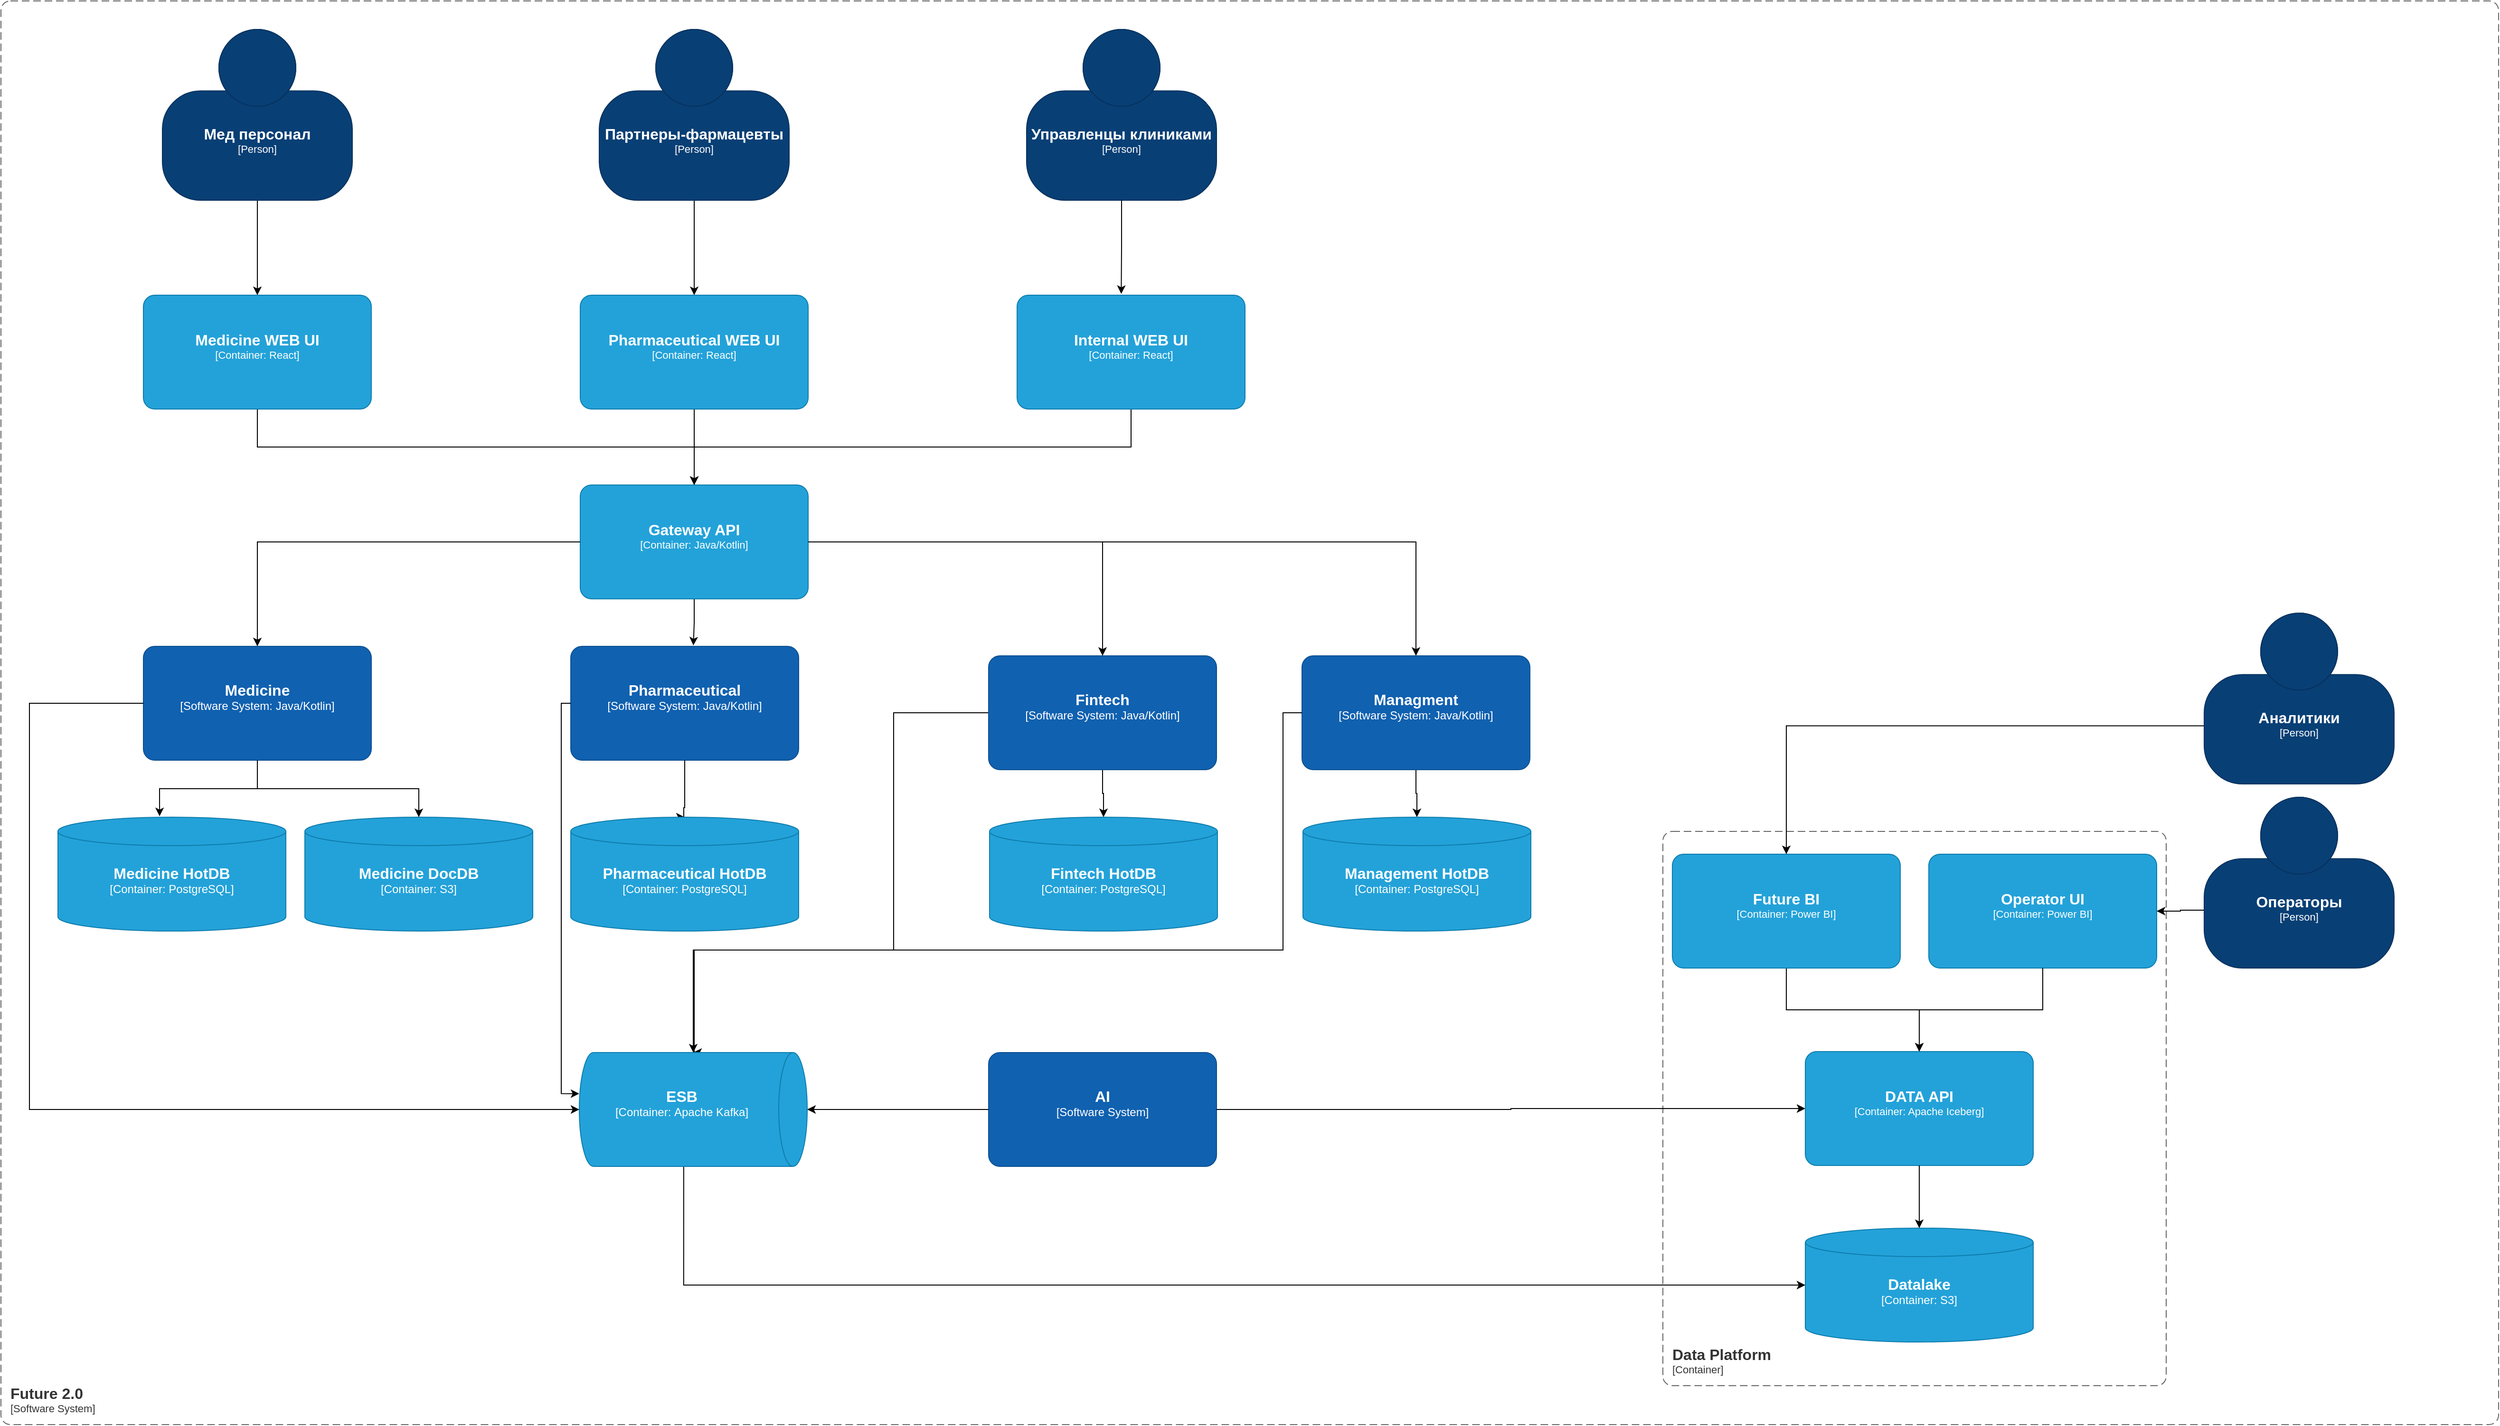 <mxfile version="26.0.4">
  <diagram name="Страница — 1" id="DBc5uW1MkwarI2T6Sw-n">
    <mxGraphModel dx="6753" dy="3620" grid="1" gridSize="10" guides="1" tooltips="1" connect="1" arrows="1" fold="1" page="1" pageScale="1" pageWidth="827" pageHeight="1169" math="0" shadow="0">
      <root>
        <mxCell id="0" />
        <mxCell id="1" parent="0" />
        <object placeholders="1" c4Name="Future 2.0" c4Type="SystemScopeBoundary" c4Application="Software System" label="&lt;font style=&quot;font-size: 16px&quot;&gt;&lt;b&gt;&lt;div style=&quot;text-align: left&quot;&gt;%c4Name%&lt;/div&gt;&lt;/b&gt;&lt;/font&gt;&lt;div style=&quot;text-align: left&quot;&gt;[%c4Application%]&lt;/div&gt;" id="LUqtss7BJixonjfpPutn-3">
          <mxCell style="rounded=1;fontSize=11;whiteSpace=wrap;html=1;dashed=1;arcSize=20;fillColor=none;strokeColor=#666666;fontColor=#333333;labelBackgroundColor=none;align=left;verticalAlign=bottom;labelBorderColor=none;spacingTop=0;spacing=10;dashPattern=8 4;metaEdit=1;rotatable=0;perimeter=rectanglePerimeter;noLabel=0;labelPadding=0;allowArrows=0;connectable=0;expand=0;recursiveResize=0;editable=1;pointerEvents=0;absoluteArcSize=1;points=[[0.25,0,0],[0.5,0,0],[0.75,0,0],[1,0.25,0],[1,0.5,0],[1,0.75,0],[0.75,1,0],[0.5,1,0],[0.25,1,0],[0,0.75,0],[0,0.5,0],[0,0.25,0]];" parent="1" vertex="1">
            <mxGeometry x="-760" y="80" width="2630" height="1500" as="geometry" />
          </mxCell>
        </object>
        <mxCell id="LUqtss7BJixonjfpPutn-30" style="edgeStyle=orthogonalEdgeStyle;rounded=0;orthogonalLoop=1;jettySize=auto;html=1;exitX=0.5;exitY=1;exitDx=0;exitDy=0;exitPerimeter=0;" parent="1" source="LUqtss7BJixonjfpPutn-28" target="LUqtss7BJixonjfpPutn-29" edge="1">
          <mxGeometry relative="1" as="geometry" />
        </mxCell>
        <object placeholders="1" c4Name="Internal WEB UI" c4Type="Container" c4Technology="React" c4Description="" label="&lt;font style=&quot;font-size: 16px&quot;&gt;&lt;b&gt;%c4Name%&lt;/b&gt;&lt;/font&gt;&lt;div&gt;[%c4Type%: %c4Technology%]&lt;/div&gt;&lt;br&gt;&lt;div&gt;&lt;font style=&quot;font-size: 11px&quot;&gt;&lt;font color=&quot;#E6E6E6&quot;&gt;%c4Description%&lt;/font&gt;&lt;/div&gt;" id="LUqtss7BJixonjfpPutn-28">
          <mxCell style="rounded=1;whiteSpace=wrap;html=1;fontSize=11;labelBackgroundColor=none;fillColor=#23A2D9;fontColor=#ffffff;align=center;arcSize=10;strokeColor=#0E7DAD;metaEdit=1;resizable=0;points=[[0.25,0,0],[0.5,0,0],[0.75,0,0],[1,0.25,0],[1,0.5,0],[1,0.75,0],[0.75,1,0],[0.5,1,0],[0.25,1,0],[0,0.75,0],[0,0.5,0],[0,0.25,0]];" parent="1" vertex="1">
            <mxGeometry x="310" y="390" width="240" height="120" as="geometry" />
          </mxCell>
        </object>
        <mxCell id="LUqtss7BJixonjfpPutn-66" style="edgeStyle=orthogonalEdgeStyle;rounded=0;orthogonalLoop=1;jettySize=auto;html=1;entryX=0.538;entryY=-0.008;entryDx=0;entryDy=0;entryPerimeter=0;" parent="1" source="LUqtss7BJixonjfpPutn-29" target="LUqtss7BJixonjfpPutn-52" edge="1">
          <mxGeometry relative="1" as="geometry">
            <mxPoint x="-30" y="750" as="targetPoint" />
          </mxGeometry>
        </mxCell>
        <object placeholders="1" c4Name="Gateway API" c4Type="Container" c4Technology="Java/Kotlin" c4Description="" label="&lt;font style=&quot;font-size: 16px&quot;&gt;&lt;b&gt;%c4Name%&lt;/b&gt;&lt;/font&gt;&lt;div&gt;[%c4Type%: %c4Technology%]&lt;/div&gt;&lt;br&gt;&lt;div&gt;&lt;font style=&quot;font-size: 11px&quot;&gt;&lt;font color=&quot;#E6E6E6&quot;&gt;%c4Description%&lt;/font&gt;&lt;/div&gt;" id="LUqtss7BJixonjfpPutn-29">
          <mxCell style="rounded=1;whiteSpace=wrap;html=1;fontSize=11;labelBackgroundColor=none;fillColor=#23A2D9;fontColor=#ffffff;align=center;arcSize=10;strokeColor=#0E7DAD;metaEdit=1;resizable=0;points=[[0.25,0,0],[0.5,0,0],[0.75,0,0],[1,0.25,0],[1,0.5,0],[1,0.75,0],[0.75,1,0],[0.5,1,0],[0.25,1,0],[0,0.75,0],[0,0.5,0],[0,0.25,0]];" parent="1" vertex="1">
            <mxGeometry x="-150" y="590" width="240" height="120" as="geometry" />
          </mxCell>
        </object>
        <object placeholders="1" c4Name="Data Platform" c4Type="ContainerScopeBoundary" c4Application="Container" label="&lt;font style=&quot;font-size: 16px&quot;&gt;&lt;b&gt;&lt;div style=&quot;text-align: left&quot;&gt;%c4Name%&lt;/div&gt;&lt;/b&gt;&lt;/font&gt;&lt;div style=&quot;text-align: left&quot;&gt;[%c4Application%]&lt;/div&gt;" id="LUqtss7BJixonjfpPutn-33">
          <mxCell style="rounded=1;fontSize=11;whiteSpace=wrap;html=1;dashed=1;arcSize=20;fillColor=none;strokeColor=#666666;fontColor=#333333;labelBackgroundColor=none;align=left;verticalAlign=bottom;labelBorderColor=none;spacingTop=0;spacing=10;dashPattern=8 4;metaEdit=1;rotatable=0;perimeter=rectanglePerimeter;noLabel=0;labelPadding=0;allowArrows=0;connectable=0;expand=0;recursiveResize=0;editable=1;pointerEvents=0;absoluteArcSize=1;points=[[0.25,0,0],[0.5,0,0],[0.75,0,0],[1,0.25,0],[1,0.5,0],[1,0.75,0],[0.75,1,0],[0.5,1,0],[0.25,1,0],[0,0.75,0],[0,0.5,0],[0,0.25,0]];" parent="1" vertex="1">
            <mxGeometry x="990" y="955" width="530" height="584" as="geometry" />
          </mxCell>
        </object>
        <object placeholders="1" c4Name="Datalake" c4Type="Container" c4Technology="S3" c4Description="" label="&lt;font style=&quot;font-size: 16px&quot;&gt;&lt;b&gt;%c4Name%&lt;/b&gt;&lt;/font&gt;&lt;div&gt;[%c4Type%:&amp;nbsp;%c4Technology%]&lt;/div&gt;&lt;br&gt;&lt;div&gt;&lt;font style=&quot;font-size: 11px&quot;&gt;&lt;font color=&quot;#E6E6E6&quot;&gt;%c4Description%&lt;/font&gt;&lt;/div&gt;" id="LUqtss7BJixonjfpPutn-34">
          <mxCell style="shape=cylinder3;size=15;whiteSpace=wrap;html=1;boundedLbl=1;rounded=0;labelBackgroundColor=none;fillColor=#23A2D9;fontSize=12;fontColor=#ffffff;align=center;strokeColor=#0E7DAD;metaEdit=1;points=[[0.5,0,0],[1,0.25,0],[1,0.5,0],[1,0.75,0],[0.5,1,0],[0,0.75,0],[0,0.5,0],[0,0.25,0]];resizable=0;" parent="1" vertex="1">
            <mxGeometry x="1140" y="1373" width="240" height="120" as="geometry" />
          </mxCell>
        </object>
        <mxCell id="LUqtss7BJixonjfpPutn-41" style="edgeStyle=orthogonalEdgeStyle;rounded=0;orthogonalLoop=1;jettySize=auto;html=1;exitX=0.5;exitY=1;exitDx=0;exitDy=0;exitPerimeter=0;entryX=0.5;entryY=0;entryDx=0;entryDy=0;entryPerimeter=0;" parent="1" source="LUqtss7BJixonjfpPutn-36" target="LUqtss7BJixonjfpPutn-71" edge="1">
          <mxGeometry relative="1" as="geometry">
            <mxPoint x="1190" y="1185" as="targetPoint" />
          </mxGeometry>
        </mxCell>
        <object placeholders="1" c4Name="Future BI" c4Type="Container" c4Technology="Power BI" c4Description="" label="&lt;font style=&quot;font-size: 16px&quot;&gt;&lt;b&gt;%c4Name%&lt;/b&gt;&lt;/font&gt;&lt;div&gt;[%c4Type%: %c4Technology%]&lt;/div&gt;&lt;br&gt;&lt;div&gt;&lt;font style=&quot;font-size: 11px&quot;&gt;&lt;font color=&quot;#E6E6E6&quot;&gt;%c4Description%&lt;/font&gt;&lt;/div&gt;" id="LUqtss7BJixonjfpPutn-36">
          <mxCell style="rounded=1;whiteSpace=wrap;html=1;fontSize=11;labelBackgroundColor=none;fillColor=#23A2D9;fontColor=#ffffff;align=center;arcSize=10;strokeColor=#0E7DAD;metaEdit=1;resizable=0;points=[[0.25,0,0],[0.5,0,0],[0.75,0,0],[1,0.25,0],[1,0.5,0],[1,0.75,0],[0.75,1,0],[0.5,1,0],[0.25,1,0],[0,0.75,0],[0,0.5,0],[0,0.25,0]];" parent="1" vertex="1">
            <mxGeometry x="1000" y="979" width="240" height="120" as="geometry" />
          </mxCell>
        </object>
        <mxCell id="LUqtss7BJixonjfpPutn-60" style="edgeStyle=orthogonalEdgeStyle;rounded=0;orthogonalLoop=1;jettySize=auto;html=1;" parent="1" source="LUqtss7BJixonjfpPutn-44" target="LUqtss7BJixonjfpPutn-58" edge="1">
          <mxGeometry relative="1" as="geometry" />
        </mxCell>
        <object placeholders="1" c4Name="Партнеры-фармацевты" c4Type="Person" c4Description="" label="&lt;font style=&quot;font-size: 16px&quot;&gt;&lt;b&gt;%c4Name%&lt;/b&gt;&lt;/font&gt;&lt;div&gt;[%c4Type%]&lt;/div&gt;&lt;br&gt;&lt;div&gt;&lt;font style=&quot;font-size: 11px&quot;&gt;&lt;font color=&quot;#cccccc&quot;&gt;%c4Description%&lt;/font&gt;&lt;/div&gt;" id="LUqtss7BJixonjfpPutn-44">
          <mxCell style="html=1;fontSize=11;dashed=0;whiteSpace=wrap;fillColor=#083F75;strokeColor=#06315C;fontColor=#ffffff;shape=mxgraph.c4.person2;align=center;metaEdit=1;points=[[0.5,0,0],[1,0.5,0],[1,0.75,0],[0.75,1,0],[0.5,1,0],[0.25,1,0],[0,0.75,0],[0,0.5,0]];resizable=0;" parent="1" vertex="1">
            <mxGeometry x="-130" y="110" width="200" height="180" as="geometry" />
          </mxCell>
        </object>
        <object placeholders="1" c4Name="Управленцы клиниками" c4Type="Person" c4Description="" label="&lt;font style=&quot;font-size: 16px&quot;&gt;&lt;b&gt;%c4Name%&lt;/b&gt;&lt;/font&gt;&lt;div&gt;[%c4Type%]&lt;/div&gt;&lt;br&gt;&lt;div&gt;&lt;font style=&quot;font-size: 11px&quot;&gt;&lt;font color=&quot;#cccccc&quot;&gt;%c4Description%&lt;/font&gt;&lt;/div&gt;" id="LUqtss7BJixonjfpPutn-45">
          <mxCell style="html=1;fontSize=11;dashed=0;whiteSpace=wrap;fillColor=#083F75;strokeColor=#06315C;fontColor=#ffffff;shape=mxgraph.c4.person2;align=center;metaEdit=1;points=[[0.5,0,0],[1,0.5,0],[1,0.75,0],[0.75,1,0],[0.5,1,0],[0.25,1,0],[0,0.75,0],[0,0.5,0]];resizable=0;" parent="1" vertex="1">
            <mxGeometry x="320" y="110" width="200" height="180" as="geometry" />
          </mxCell>
        </object>
        <object placeholders="1" c4Name="AI" c4Type="Software System" c4Description="" label="&lt;font style=&quot;font-size: 16px&quot;&gt;&lt;b&gt;%c4Name%&lt;/b&gt;&lt;/font&gt;&lt;div&gt;[%c4Type%]&lt;/div&gt;&lt;br&gt;&lt;div&gt;&lt;font style=&quot;font-size: 11px&quot;&gt;&lt;font color=&quot;#cccccc&quot;&gt;%c4Description%&lt;/font&gt;&lt;/div&gt;" id="LUqtss7BJixonjfpPutn-46">
          <mxCell style="rounded=1;whiteSpace=wrap;html=1;labelBackgroundColor=none;fillColor=#1061B0;fontColor=#ffffff;align=center;arcSize=10;strokeColor=#0D5091;metaEdit=1;resizable=0;points=[[0.25,0,0],[0.5,0,0],[0.75,0,0],[1,0.25,0],[1,0.5,0],[1,0.75,0],[0.75,1,0],[0.5,1,0],[0.25,1,0],[0,0.75,0],[0,0.5,0],[0,0.25,0]];" parent="1" vertex="1">
            <mxGeometry x="280" y="1188" width="240" height="120" as="geometry" />
          </mxCell>
        </object>
        <mxCell id="LUqtss7BJixonjfpPutn-50" style="edgeStyle=orthogonalEdgeStyle;rounded=0;orthogonalLoop=1;jettySize=auto;html=1;entryX=0;entryY=0.5;entryDx=0;entryDy=0;entryPerimeter=0;exitX=0;exitY=0.5;exitDx=0;exitDy=0;exitPerimeter=0;" parent="1" source="LUqtss7BJixonjfpPutn-47" target="LUqtss7BJixonjfpPutn-49" edge="1">
          <mxGeometry relative="1" as="geometry">
            <Array as="points">
              <mxPoint x="180" y="830" />
              <mxPoint x="180" y="1080" />
              <mxPoint x="-30" y="1080" />
            </Array>
            <mxPoint x="280" y="970" as="targetPoint" />
          </mxGeometry>
        </mxCell>
        <mxCell id="iF22HluJi_o_pJ2hAWeY-8" style="edgeStyle=orthogonalEdgeStyle;rounded=0;orthogonalLoop=1;jettySize=auto;html=1;" parent="1" source="LUqtss7BJixonjfpPutn-47" target="iF22HluJi_o_pJ2hAWeY-7" edge="1">
          <mxGeometry relative="1" as="geometry" />
        </mxCell>
        <object placeholders="1" c4Name="Fintech" c4Type="Software System: Java/Kotlin" c4Description="" label="&lt;font style=&quot;font-size: 16px&quot;&gt;&lt;b&gt;%c4Name%&lt;/b&gt;&lt;/font&gt;&lt;div&gt;[%c4Type%]&lt;/div&gt;&lt;br&gt;&lt;div&gt;&lt;font style=&quot;font-size: 11px&quot;&gt;&lt;font color=&quot;#cccccc&quot;&gt;%c4Description%&lt;/font&gt;&lt;/div&gt;" id="LUqtss7BJixonjfpPutn-47">
          <mxCell style="rounded=1;whiteSpace=wrap;html=1;labelBackgroundColor=none;fillColor=#1061B0;fontColor=#ffffff;align=center;arcSize=10;strokeColor=#0D5091;metaEdit=1;resizable=0;points=[[0.25,0,0],[0.5,0,0],[0.75,0,0],[1,0.25,0],[1,0.5,0],[1,0.75,0],[0.75,1,0],[0.5,1,0],[0.25,1,0],[0,0.75,0],[0,0.5,0],[0,0.25,0]];" parent="1" vertex="1">
            <mxGeometry x="280" y="770" width="240" height="120" as="geometry" />
          </mxCell>
        </object>
        <mxCell id="LUqtss7BJixonjfpPutn-56" style="edgeStyle=orthogonalEdgeStyle;rounded=0;orthogonalLoop=1;jettySize=auto;html=1;exitX=1;exitY=0.542;exitDx=0;exitDy=0;exitPerimeter=0;entryX=0;entryY=0.5;entryDx=0;entryDy=0;entryPerimeter=0;" parent="1" source="LUqtss7BJixonjfpPutn-49" target="LUqtss7BJixonjfpPutn-34" edge="1">
          <mxGeometry relative="1" as="geometry">
            <mxPoint x="520" y="1380" as="targetPoint" />
          </mxGeometry>
        </mxCell>
        <object placeholders="1" c4Name="ESB" c4Type="Container" c4Technology="Apache Kafka" c4Description="" label="&lt;font style=&quot;font-size: 16px&quot;&gt;&lt;b&gt;%c4Name%&lt;/b&gt;&lt;/font&gt;&lt;div&gt;[%c4Type%:&amp;nbsp;%c4Technology%]&lt;/div&gt;&lt;br&gt;&lt;div&gt;&lt;font style=&quot;font-size: 11px&quot;&gt;&lt;font color=&quot;#E6E6E6&quot;&gt;%c4Description%&lt;/font&gt;&lt;/div&gt;" id="LUqtss7BJixonjfpPutn-49">
          <mxCell style="shape=cylinder3;size=15;direction=south;whiteSpace=wrap;html=1;boundedLbl=1;rounded=0;labelBackgroundColor=none;fillColor=#23A2D9;fontSize=12;fontColor=#ffffff;align=center;strokeColor=#0E7DAD;metaEdit=1;points=[[0.5,0,0],[1,0.25,0],[1,0.5,0],[1,0.75,0],[0.5,1,0],[0,0.75,0],[0,0.5,0],[0,0.25,0]];resizable=0;" parent="1" vertex="1">
            <mxGeometry x="-151" y="1188" width="240" height="120" as="geometry" />
          </mxCell>
        </object>
        <object placeholders="1" c4Name="Pharmaceutical" c4Type="Software System: Java/Kotlin" c4Description="" label="&lt;font style=&quot;font-size: 16px&quot;&gt;&lt;b&gt;%c4Name%&lt;/b&gt;&lt;/font&gt;&lt;div&gt;[%c4Type%]&lt;/div&gt;&lt;br&gt;&lt;div&gt;&lt;font style=&quot;font-size: 11px&quot;&gt;&lt;font color=&quot;#cccccc&quot;&gt;%c4Description%&lt;/font&gt;&lt;/div&gt;" id="LUqtss7BJixonjfpPutn-52">
          <mxCell style="rounded=1;whiteSpace=wrap;html=1;labelBackgroundColor=none;fillColor=#1061B0;fontColor=#ffffff;align=center;arcSize=10;strokeColor=#0D5091;metaEdit=1;resizable=0;points=[[0.25,0,0],[0.5,0,0],[0.75,0,0],[1,0.25,0],[1,0.5,0],[1,0.75,0],[0.75,1,0],[0.5,1,0],[0.25,1,0],[0,0.75,0],[0,0.5,0],[0,0.25,0]];" parent="1" vertex="1">
            <mxGeometry x="-160" y="760" width="240" height="120" as="geometry" />
          </mxCell>
        </object>
        <mxCell id="LUqtss7BJixonjfpPutn-53" style="edgeStyle=orthogonalEdgeStyle;rounded=0;orthogonalLoop=1;jettySize=auto;html=1;entryX=0.5;entryY=0;entryDx=0;entryDy=0;entryPerimeter=0;" parent="1" source="LUqtss7BJixonjfpPutn-52" target="iF22HluJi_o_pJ2hAWeY-5" edge="1">
          <mxGeometry relative="1" as="geometry">
            <Array as="points">
              <mxPoint x="-40" y="930" />
              <mxPoint x="-41" y="940" />
            </Array>
            <mxPoint x="30" y="920" as="targetPoint" />
          </mxGeometry>
        </mxCell>
        <object placeholders="1" c4Name="Medicine" c4Type="Software System: Java/Kotlin" c4Description="" label="&lt;font style=&quot;font-size: 16px&quot;&gt;&lt;b&gt;%c4Name%&lt;/b&gt;&lt;/font&gt;&lt;div&gt;[%c4Type%]&lt;/div&gt;&lt;br&gt;&lt;div&gt;&lt;font style=&quot;font-size: 11px&quot;&gt;&lt;font color=&quot;#cccccc&quot;&gt;%c4Description%&lt;/font&gt;&lt;/div&gt;" id="LUqtss7BJixonjfpPutn-54">
          <mxCell style="rounded=1;whiteSpace=wrap;html=1;labelBackgroundColor=none;fillColor=#1061B0;fontColor=#ffffff;align=center;arcSize=10;strokeColor=#0D5091;metaEdit=1;resizable=0;points=[[0.25,0,0],[0.5,0,0],[0.75,0,0],[1,0.25,0],[1,0.5,0],[1,0.75,0],[0.75,1,0],[0.5,1,0],[0.25,1,0],[0,0.75,0],[0,0.5,0],[0,0.25,0]];" parent="1" vertex="1">
            <mxGeometry x="-610" y="760" width="240" height="120" as="geometry" />
          </mxCell>
        </object>
        <mxCell id="LUqtss7BJixonjfpPutn-55" style="edgeStyle=orthogonalEdgeStyle;rounded=0;orthogonalLoop=1;jettySize=auto;html=1;entryX=0.5;entryY=1;entryDx=0;entryDy=0;entryPerimeter=0;exitX=0;exitY=0.5;exitDx=0;exitDy=0;exitPerimeter=0;" parent="1" source="LUqtss7BJixonjfpPutn-54" target="LUqtss7BJixonjfpPutn-49" edge="1">
          <mxGeometry relative="1" as="geometry">
            <mxPoint x="-760" y="1122" as="sourcePoint" />
            <mxPoint x="-300" y="1484" as="targetPoint" />
            <Array as="points">
              <mxPoint x="-730" y="820" />
              <mxPoint x="-730" y="1248" />
            </Array>
          </mxGeometry>
        </mxCell>
        <mxCell id="LUqtss7BJixonjfpPutn-62" style="edgeStyle=orthogonalEdgeStyle;rounded=0;orthogonalLoop=1;jettySize=auto;html=1;" parent="1" source="LUqtss7BJixonjfpPutn-57" target="LUqtss7BJixonjfpPutn-61" edge="1">
          <mxGeometry relative="1" as="geometry" />
        </mxCell>
        <object placeholders="1" c4Name="Мед персонал" c4Type="Person" c4Description="" label="&lt;font style=&quot;font-size: 16px&quot;&gt;&lt;b&gt;%c4Name%&lt;/b&gt;&lt;/font&gt;&lt;div&gt;[%c4Type%]&lt;/div&gt;&lt;br&gt;&lt;div&gt;&lt;font style=&quot;font-size: 11px&quot;&gt;&lt;font color=&quot;#cccccc&quot;&gt;%c4Description%&lt;/font&gt;&lt;/div&gt;" id="LUqtss7BJixonjfpPutn-57">
          <mxCell style="html=1;fontSize=11;dashed=0;whiteSpace=wrap;fillColor=#083F75;strokeColor=#06315C;fontColor=#ffffff;shape=mxgraph.c4.person2;align=center;metaEdit=1;points=[[0.5,0,0],[1,0.5,0],[1,0.75,0],[0.75,1,0],[0.5,1,0],[0.25,1,0],[0,0.75,0],[0,0.5,0]];resizable=0;" parent="1" vertex="1">
            <mxGeometry x="-590" y="110" width="200" height="180" as="geometry" />
          </mxCell>
        </object>
        <mxCell id="LUqtss7BJixonjfpPutn-63" style="edgeStyle=orthogonalEdgeStyle;rounded=0;orthogonalLoop=1;jettySize=auto;html=1;" parent="1" source="LUqtss7BJixonjfpPutn-58" target="LUqtss7BJixonjfpPutn-29" edge="1">
          <mxGeometry relative="1" as="geometry" />
        </mxCell>
        <object placeholders="1" c4Name="Pharmaceutical WEB UI" c4Type="Container" c4Technology="React" c4Description="" label="&lt;font style=&quot;font-size: 16px&quot;&gt;&lt;b&gt;%c4Name%&lt;/b&gt;&lt;/font&gt;&lt;div&gt;[%c4Type%: %c4Technology%]&lt;/div&gt;&lt;br&gt;&lt;div&gt;&lt;font style=&quot;font-size: 11px&quot;&gt;&lt;font color=&quot;#E6E6E6&quot;&gt;%c4Description%&lt;/font&gt;&lt;/div&gt;" id="LUqtss7BJixonjfpPutn-58">
          <mxCell style="rounded=1;whiteSpace=wrap;html=1;fontSize=11;labelBackgroundColor=none;fillColor=#23A2D9;fontColor=#ffffff;align=center;arcSize=10;strokeColor=#0E7DAD;metaEdit=1;resizable=0;points=[[0.25,0,0],[0.5,0,0],[0.75,0,0],[1,0.25,0],[1,0.5,0],[1,0.75,0],[0.75,1,0],[0.5,1,0],[0.25,1,0],[0,0.75,0],[0,0.5,0],[0,0.25,0]];" parent="1" vertex="1">
            <mxGeometry x="-150" y="390" width="240" height="120" as="geometry" />
          </mxCell>
        </object>
        <mxCell id="LUqtss7BJixonjfpPutn-59" style="edgeStyle=orthogonalEdgeStyle;rounded=0;orthogonalLoop=1;jettySize=auto;html=1;entryX=0.457;entryY=-0.011;entryDx=0;entryDy=0;entryPerimeter=0;" parent="1" source="LUqtss7BJixonjfpPutn-45" target="LUqtss7BJixonjfpPutn-28" edge="1">
          <mxGeometry relative="1" as="geometry" />
        </mxCell>
        <mxCell id="LUqtss7BJixonjfpPutn-64" style="edgeStyle=orthogonalEdgeStyle;rounded=0;orthogonalLoop=1;jettySize=auto;html=1;entryX=0.5;entryY=0;entryDx=0;entryDy=0;entryPerimeter=0;" parent="1" source="LUqtss7BJixonjfpPutn-61" target="LUqtss7BJixonjfpPutn-29" edge="1">
          <mxGeometry relative="1" as="geometry">
            <Array as="points">
              <mxPoint x="-490" y="550" />
              <mxPoint x="-30" y="550" />
            </Array>
          </mxGeometry>
        </mxCell>
        <object placeholders="1" c4Name="Medicine WEB UI" c4Type="Container" c4Technology="React" c4Description="" label="&lt;font style=&quot;font-size: 16px&quot;&gt;&lt;b&gt;%c4Name%&lt;/b&gt;&lt;/font&gt;&lt;div&gt;[%c4Type%: %c4Technology%]&lt;/div&gt;&lt;br&gt;&lt;div&gt;&lt;font style=&quot;font-size: 11px&quot;&gt;&lt;font color=&quot;#E6E6E6&quot;&gt;%c4Description%&lt;/font&gt;&lt;/div&gt;" id="LUqtss7BJixonjfpPutn-61">
          <mxCell style="rounded=1;whiteSpace=wrap;html=1;fontSize=11;labelBackgroundColor=none;fillColor=#23A2D9;fontColor=#ffffff;align=center;arcSize=10;strokeColor=#0E7DAD;metaEdit=1;resizable=0;points=[[0.25,0,0],[0.5,0,0],[0.75,0,0],[1,0.25,0],[1,0.5,0],[1,0.75,0],[0.75,1,0],[0.5,1,0],[0.25,1,0],[0,0.75,0],[0,0.5,0],[0,0.25,0]];" parent="1" vertex="1">
            <mxGeometry x="-610" y="390" width="240" height="120" as="geometry" />
          </mxCell>
        </object>
        <mxCell id="LUqtss7BJixonjfpPutn-65" style="edgeStyle=orthogonalEdgeStyle;rounded=0;orthogonalLoop=1;jettySize=auto;html=1;entryX=0.5;entryY=0;entryDx=0;entryDy=0;entryPerimeter=0;" parent="1" source="LUqtss7BJixonjfpPutn-29" target="LUqtss7BJixonjfpPutn-47" edge="1">
          <mxGeometry relative="1" as="geometry">
            <mxPoint x="400" y="732" as="targetPoint" />
            <Array as="points">
              <mxPoint x="400" y="650" />
            </Array>
          </mxGeometry>
        </mxCell>
        <mxCell id="LUqtss7BJixonjfpPutn-67" style="edgeStyle=orthogonalEdgeStyle;rounded=0;orthogonalLoop=1;jettySize=auto;html=1;entryX=0.5;entryY=0;entryDx=0;entryDy=0;entryPerimeter=0;" parent="1" source="LUqtss7BJixonjfpPutn-29" target="LUqtss7BJixonjfpPutn-54" edge="1">
          <mxGeometry relative="1" as="geometry">
            <Array as="points">
              <mxPoint x="-490" y="650" />
            </Array>
          </mxGeometry>
        </mxCell>
        <mxCell id="LUqtss7BJixonjfpPutn-69" style="edgeStyle=orthogonalEdgeStyle;rounded=0;orthogonalLoop=1;jettySize=auto;html=1;entryX=0.5;entryY=0;entryDx=0;entryDy=0;entryPerimeter=0;" parent="1" source="LUqtss7BJixonjfpPutn-46" target="LUqtss7BJixonjfpPutn-49" edge="1">
          <mxGeometry relative="1" as="geometry">
            <mxPoint x="89" y="1256" as="targetPoint" />
          </mxGeometry>
        </mxCell>
        <mxCell id="LUqtss7BJixonjfpPutn-70" style="edgeStyle=orthogonalEdgeStyle;rounded=0;orthogonalLoop=1;jettySize=auto;html=1;" parent="1" source="LUqtss7BJixonjfpPutn-46" target="LUqtss7BJixonjfpPutn-71" edge="1">
          <mxGeometry relative="1" as="geometry" />
        </mxCell>
        <object placeholders="1" c4Name="DATA API" c4Type="Container" c4Technology="Apache Iceberg" c4Description="" label="&lt;font style=&quot;font-size: 16px&quot;&gt;&lt;b&gt;%c4Name%&lt;/b&gt;&lt;/font&gt;&lt;div&gt;[%c4Type%: %c4Technology%]&lt;/div&gt;&lt;br&gt;&lt;div&gt;&lt;font style=&quot;font-size: 11px&quot;&gt;&lt;font color=&quot;#E6E6E6&quot;&gt;%c4Description%&lt;/font&gt;&lt;/div&gt;" id="LUqtss7BJixonjfpPutn-71">
          <mxCell style="rounded=1;whiteSpace=wrap;html=1;fontSize=11;labelBackgroundColor=none;fillColor=#23A2D9;fontColor=#ffffff;align=center;arcSize=10;strokeColor=#0E7DAD;metaEdit=1;resizable=0;points=[[0.25,0,0],[0.5,0,0],[0.75,0,0],[1,0.25,0],[1,0.5,0],[1,0.75,0],[0.75,1,0],[0.5,1,0],[0.25,1,0],[0,0.75,0],[0,0.5,0],[0,0.25,0]];" parent="1" vertex="1">
            <mxGeometry x="1140" y="1187" width="240" height="120" as="geometry" />
          </mxCell>
        </object>
        <mxCell id="LUqtss7BJixonjfpPutn-72" style="edgeStyle=orthogonalEdgeStyle;rounded=0;orthogonalLoop=1;jettySize=auto;html=1;entryX=0.5;entryY=0;entryDx=0;entryDy=0;entryPerimeter=0;" parent="1" source="LUqtss7BJixonjfpPutn-71" target="LUqtss7BJixonjfpPutn-34" edge="1">
          <mxGeometry relative="1" as="geometry" />
        </mxCell>
        <mxCell id="LUqtss7BJixonjfpPutn-74" style="edgeStyle=orthogonalEdgeStyle;rounded=0;orthogonalLoop=1;jettySize=auto;html=1;exitX=-0.002;exitY=0.66;exitDx=0;exitDy=0;exitPerimeter=0;" parent="1" source="LUqtss7BJixonjfpPutn-73" target="LUqtss7BJixonjfpPutn-36" edge="1">
          <mxGeometry relative="1" as="geometry" />
        </mxCell>
        <object placeholders="1" c4Name="Аналитики" c4Type="Person" c4Description="" label="&lt;font style=&quot;font-size: 16px&quot;&gt;&lt;b&gt;%c4Name%&lt;/b&gt;&lt;/font&gt;&lt;div&gt;[%c4Type%]&lt;/div&gt;&lt;br&gt;&lt;div&gt;&lt;font style=&quot;font-size: 11px&quot;&gt;&lt;font color=&quot;#cccccc&quot;&gt;%c4Description%&lt;/font&gt;&lt;/div&gt;" id="LUqtss7BJixonjfpPutn-73">
          <mxCell style="html=1;fontSize=11;dashed=0;whiteSpace=wrap;fillColor=#083F75;strokeColor=#06315C;fontColor=#ffffff;shape=mxgraph.c4.person2;align=center;metaEdit=1;points=[[0.5,0,0],[1,0.5,0],[1,0.75,0],[0.75,1,0],[0.5,1,0],[0.25,1,0],[0,0.75,0],[0,0.5,0]];resizable=0;" parent="1" vertex="1">
            <mxGeometry x="1560" y="725" width="200" height="180" as="geometry" />
          </mxCell>
        </object>
        <object placeholders="1" c4Name="Operator UI" c4Type="Container" c4Technology="Power BI" c4Description="" label="&lt;font style=&quot;font-size: 16px&quot;&gt;&lt;b&gt;%c4Name%&lt;/b&gt;&lt;/font&gt;&lt;div&gt;[%c4Type%: %c4Technology%]&lt;/div&gt;&lt;br&gt;&lt;div&gt;&lt;font style=&quot;font-size: 11px&quot;&gt;&lt;font color=&quot;#E6E6E6&quot;&gt;%c4Description%&lt;/font&gt;&lt;/div&gt;" id="LUqtss7BJixonjfpPutn-75">
          <mxCell style="rounded=1;whiteSpace=wrap;html=1;fontSize=11;labelBackgroundColor=none;fillColor=#23A2D9;fontColor=#ffffff;align=center;arcSize=10;strokeColor=#0E7DAD;metaEdit=1;resizable=0;points=[[0.25,0,0],[0.5,0,0],[0.75,0,0],[1,0.25,0],[1,0.5,0],[1,0.75,0],[0.75,1,0],[0.5,1,0],[0.25,1,0],[0,0.75,0],[0,0.5,0],[0,0.25,0]];" parent="1" vertex="1">
            <mxGeometry x="1270" y="979" width="240" height="120" as="geometry" />
          </mxCell>
        </object>
        <mxCell id="LUqtss7BJixonjfpPutn-76" style="edgeStyle=orthogonalEdgeStyle;rounded=0;orthogonalLoop=1;jettySize=auto;html=1;entryX=0.5;entryY=0;entryDx=0;entryDy=0;entryPerimeter=0;" parent="1" source="LUqtss7BJixonjfpPutn-75" target="LUqtss7BJixonjfpPutn-71" edge="1">
          <mxGeometry relative="1" as="geometry" />
        </mxCell>
        <mxCell id="LUqtss7BJixonjfpPutn-78" style="edgeStyle=orthogonalEdgeStyle;rounded=0;orthogonalLoop=1;jettySize=auto;html=1;exitX=0.018;exitY=0.661;exitDx=0;exitDy=0;exitPerimeter=0;" parent="1" source="LUqtss7BJixonjfpPutn-77" target="LUqtss7BJixonjfpPutn-75" edge="1">
          <mxGeometry relative="1" as="geometry" />
        </mxCell>
        <object placeholders="1" c4Name="Операторы" c4Type="Person" c4Description="" label="&lt;font style=&quot;font-size: 16px&quot;&gt;&lt;b&gt;%c4Name%&lt;/b&gt;&lt;/font&gt;&lt;div&gt;[%c4Type%]&lt;/div&gt;&lt;br&gt;&lt;div&gt;&lt;font style=&quot;font-size: 11px&quot;&gt;&lt;font color=&quot;#cccccc&quot;&gt;%c4Description%&lt;/font&gt;&lt;/div&gt;" id="LUqtss7BJixonjfpPutn-77">
          <mxCell style="html=1;fontSize=11;dashed=0;whiteSpace=wrap;fillColor=#083F75;strokeColor=#06315C;fontColor=#ffffff;shape=mxgraph.c4.person2;align=center;metaEdit=1;points=[[0.5,0,0],[1,0.5,0],[1,0.75,0],[0.75,1,0],[0.5,1,0],[0.25,1,0],[0,0.75,0],[0,0.5,0]];resizable=0;" parent="1" vertex="1">
            <mxGeometry x="1560" y="919" width="200" height="180" as="geometry" />
          </mxCell>
        </object>
        <object placeholders="1" c4Name="Medicine HotDB" c4Type="Container" c4Technology="PostgreSQL" c4Description="" label="&lt;font style=&quot;font-size: 16px&quot;&gt;&lt;b&gt;%c4Name%&lt;/b&gt;&lt;/font&gt;&lt;div&gt;[%c4Type%:&amp;nbsp;%c4Technology%]&lt;/div&gt;&lt;br&gt;&lt;div&gt;&lt;font style=&quot;font-size: 11px&quot;&gt;&lt;font color=&quot;#E6E6E6&quot;&gt;%c4Description%&lt;/font&gt;&lt;/div&gt;" id="iF22HluJi_o_pJ2hAWeY-1">
          <mxCell style="shape=cylinder3;size=15;whiteSpace=wrap;html=1;boundedLbl=1;rounded=0;labelBackgroundColor=none;fillColor=#23A2D9;fontSize=12;fontColor=#ffffff;align=center;strokeColor=#0E7DAD;metaEdit=1;points=[[0.5,0,0],[1,0.25,0],[1,0.5,0],[1,0.75,0],[0.5,1,0],[0,0.75,0],[0,0.5,0],[0,0.25,0]];resizable=0;" parent="1" vertex="1">
            <mxGeometry x="-700" y="940" width="240" height="120" as="geometry" />
          </mxCell>
        </object>
        <object placeholders="1" c4Name="Medicine DocDB" c4Type="Container" c4Technology="S3" c4Description="" label="&lt;font style=&quot;font-size: 16px&quot;&gt;&lt;b&gt;%c4Name%&lt;/b&gt;&lt;/font&gt;&lt;div&gt;[%c4Type%:&amp;nbsp;%c4Technology%]&lt;/div&gt;&lt;br&gt;&lt;div&gt;&lt;font style=&quot;font-size: 11px&quot;&gt;&lt;font color=&quot;#E6E6E6&quot;&gt;%c4Description%&lt;/font&gt;&lt;/div&gt;" id="iF22HluJi_o_pJ2hAWeY-2">
          <mxCell style="shape=cylinder3;size=15;whiteSpace=wrap;html=1;boundedLbl=1;rounded=0;labelBackgroundColor=none;fillColor=#23A2D9;fontSize=12;fontColor=#ffffff;align=center;strokeColor=#0E7DAD;metaEdit=1;points=[[0.5,0,0],[1,0.25,0],[1,0.5,0],[1,0.75,0],[0.5,1,0],[0,0.75,0],[0,0.5,0],[0,0.25,0]];resizable=0;" parent="1" vertex="1">
            <mxGeometry x="-440" y="940" width="240" height="120" as="geometry" />
          </mxCell>
        </object>
        <mxCell id="iF22HluJi_o_pJ2hAWeY-3" style="edgeStyle=orthogonalEdgeStyle;rounded=0;orthogonalLoop=1;jettySize=auto;html=1;entryX=0.446;entryY=-0.008;entryDx=0;entryDy=0;entryPerimeter=0;" parent="1" source="LUqtss7BJixonjfpPutn-54" target="iF22HluJi_o_pJ2hAWeY-1" edge="1">
          <mxGeometry relative="1" as="geometry" />
        </mxCell>
        <mxCell id="iF22HluJi_o_pJ2hAWeY-4" style="edgeStyle=orthogonalEdgeStyle;rounded=0;orthogonalLoop=1;jettySize=auto;html=1;entryX=0.5;entryY=0;entryDx=0;entryDy=0;entryPerimeter=0;exitX=0.5;exitY=1;exitDx=0;exitDy=0;exitPerimeter=0;" parent="1" source="LUqtss7BJixonjfpPutn-54" target="iF22HluJi_o_pJ2hAWeY-2" edge="1">
          <mxGeometry relative="1" as="geometry" />
        </mxCell>
        <object placeholders="1" c4Name="Pharmaceutical HotDB" c4Type="Container" c4Technology="PostgreSQL" c4Description="" label="&lt;font style=&quot;font-size: 16px&quot;&gt;&lt;b&gt;%c4Name%&lt;/b&gt;&lt;/font&gt;&lt;div&gt;[%c4Type%:&amp;nbsp;%c4Technology%]&lt;/div&gt;&lt;br&gt;&lt;div&gt;&lt;font style=&quot;font-size: 11px&quot;&gt;&lt;font color=&quot;#E6E6E6&quot;&gt;%c4Description%&lt;/font&gt;&lt;/div&gt;" id="iF22HluJi_o_pJ2hAWeY-5">
          <mxCell style="shape=cylinder3;size=15;whiteSpace=wrap;html=1;boundedLbl=1;rounded=0;labelBackgroundColor=none;fillColor=#23A2D9;fontSize=12;fontColor=#ffffff;align=center;strokeColor=#0E7DAD;metaEdit=1;points=[[0.5,0,0],[1,0.25,0],[1,0.5,0],[1,0.75,0],[0.5,1,0],[0,0.75,0],[0,0.5,0],[0,0.25,0]];resizable=0;" parent="1" vertex="1">
            <mxGeometry x="-160" y="940" width="240" height="120" as="geometry" />
          </mxCell>
        </object>
        <mxCell id="iF22HluJi_o_pJ2hAWeY-6" style="edgeStyle=orthogonalEdgeStyle;rounded=0;orthogonalLoop=1;jettySize=auto;html=1;entryX=0.361;entryY=1;entryDx=0;entryDy=0;entryPerimeter=0;" parent="1" source="LUqtss7BJixonjfpPutn-52" target="LUqtss7BJixonjfpPutn-49" edge="1">
          <mxGeometry relative="1" as="geometry">
            <Array as="points">
              <mxPoint x="-170" y="820" />
              <mxPoint x="-170" y="1231" />
            </Array>
          </mxGeometry>
        </mxCell>
        <object placeholders="1" c4Name="Fintech HotDB" c4Type="Container" c4Technology="PostgreSQL" c4Description="" label="&lt;font style=&quot;font-size: 16px&quot;&gt;&lt;b&gt;%c4Name%&lt;/b&gt;&lt;/font&gt;&lt;div&gt;[%c4Type%:&amp;nbsp;%c4Technology%]&lt;/div&gt;&lt;br&gt;&lt;div&gt;&lt;font style=&quot;font-size: 11px&quot;&gt;&lt;font color=&quot;#E6E6E6&quot;&gt;%c4Description%&lt;/font&gt;&lt;/div&gt;" id="iF22HluJi_o_pJ2hAWeY-7">
          <mxCell style="shape=cylinder3;size=15;whiteSpace=wrap;html=1;boundedLbl=1;rounded=0;labelBackgroundColor=none;fillColor=#23A2D9;fontSize=12;fontColor=#ffffff;align=center;strokeColor=#0E7DAD;metaEdit=1;points=[[0.5,0,0],[1,0.25,0],[1,0.5,0],[1,0.75,0],[0.5,1,0],[0,0.75,0],[0,0.5,0],[0,0.25,0]];resizable=0;" parent="1" vertex="1">
            <mxGeometry x="281" y="940" width="240" height="120" as="geometry" />
          </mxCell>
        </object>
        <mxCell id="qV9x75YTU9FK8sN4LLyM-1" style="edgeStyle=orthogonalEdgeStyle;rounded=0;orthogonalLoop=1;jettySize=auto;html=1;" edge="1" parent="1" source="qV9x75YTU9FK8sN4LLyM-2" target="qV9x75YTU9FK8sN4LLyM-3">
          <mxGeometry relative="1" as="geometry" />
        </mxCell>
        <object placeholders="1" c4Name="Managment" c4Type="Software System: Java/Kotlin" c4Description="" label="&lt;font style=&quot;font-size: 16px&quot;&gt;&lt;b&gt;%c4Name%&lt;/b&gt;&lt;/font&gt;&lt;div&gt;[%c4Type%]&lt;/div&gt;&lt;br&gt;&lt;div&gt;&lt;font style=&quot;font-size: 11px&quot;&gt;&lt;font color=&quot;#cccccc&quot;&gt;%c4Description%&lt;/font&gt;&lt;/div&gt;" id="qV9x75YTU9FK8sN4LLyM-2">
          <mxCell style="rounded=1;whiteSpace=wrap;html=1;labelBackgroundColor=none;fillColor=#1061B0;fontColor=#ffffff;align=center;arcSize=10;strokeColor=#0D5091;metaEdit=1;resizable=0;points=[[0.25,0,0],[0.5,0,0],[0.75,0,0],[1,0.25,0],[1,0.5,0],[1,0.75,0],[0.75,1,0],[0.5,1,0],[0.25,1,0],[0,0.75,0],[0,0.5,0],[0,0.25,0]];" vertex="1" parent="1">
            <mxGeometry x="610" y="770" width="240" height="120" as="geometry" />
          </mxCell>
        </object>
        <object placeholders="1" c4Name="Management HotDB" c4Type="Container" c4Technology="PostgreSQL" c4Description="" label="&lt;font style=&quot;font-size: 16px&quot;&gt;&lt;b&gt;%c4Name%&lt;/b&gt;&lt;/font&gt;&lt;div&gt;[%c4Type%:&amp;nbsp;%c4Technology%]&lt;/div&gt;&lt;br&gt;&lt;div&gt;&lt;font style=&quot;font-size: 11px&quot;&gt;&lt;font color=&quot;#E6E6E6&quot;&gt;%c4Description%&lt;/font&gt;&lt;/div&gt;" id="qV9x75YTU9FK8sN4LLyM-3">
          <mxCell style="shape=cylinder3;size=15;whiteSpace=wrap;html=1;boundedLbl=1;rounded=0;labelBackgroundColor=none;fillColor=#23A2D9;fontSize=12;fontColor=#ffffff;align=center;strokeColor=#0E7DAD;metaEdit=1;points=[[0.5,0,0],[1,0.25,0],[1,0.5,0],[1,0.75,0],[0.5,1,0],[0,0.75,0],[0,0.5,0],[0,0.25,0]];resizable=0;" vertex="1" parent="1">
            <mxGeometry x="611" y="940" width="240" height="120" as="geometry" />
          </mxCell>
        </object>
        <mxCell id="qV9x75YTU9FK8sN4LLyM-4" style="edgeStyle=orthogonalEdgeStyle;rounded=0;orthogonalLoop=1;jettySize=auto;html=1;entryX=0.5;entryY=0;entryDx=0;entryDy=0;entryPerimeter=0;" edge="1" parent="1" source="LUqtss7BJixonjfpPutn-29" target="qV9x75YTU9FK8sN4LLyM-2">
          <mxGeometry relative="1" as="geometry" />
        </mxCell>
        <mxCell id="qV9x75YTU9FK8sN4LLyM-6" style="edgeStyle=orthogonalEdgeStyle;rounded=0;orthogonalLoop=1;jettySize=auto;html=1;entryX=0;entryY=0.5;entryDx=0;entryDy=0;entryPerimeter=0;" edge="1" parent="1" source="qV9x75YTU9FK8sN4LLyM-2" target="LUqtss7BJixonjfpPutn-49">
          <mxGeometry relative="1" as="geometry">
            <Array as="points">
              <mxPoint x="590" y="830" />
              <mxPoint x="590" y="1080" />
              <mxPoint x="-31" y="1080" />
            </Array>
          </mxGeometry>
        </mxCell>
      </root>
    </mxGraphModel>
  </diagram>
</mxfile>
